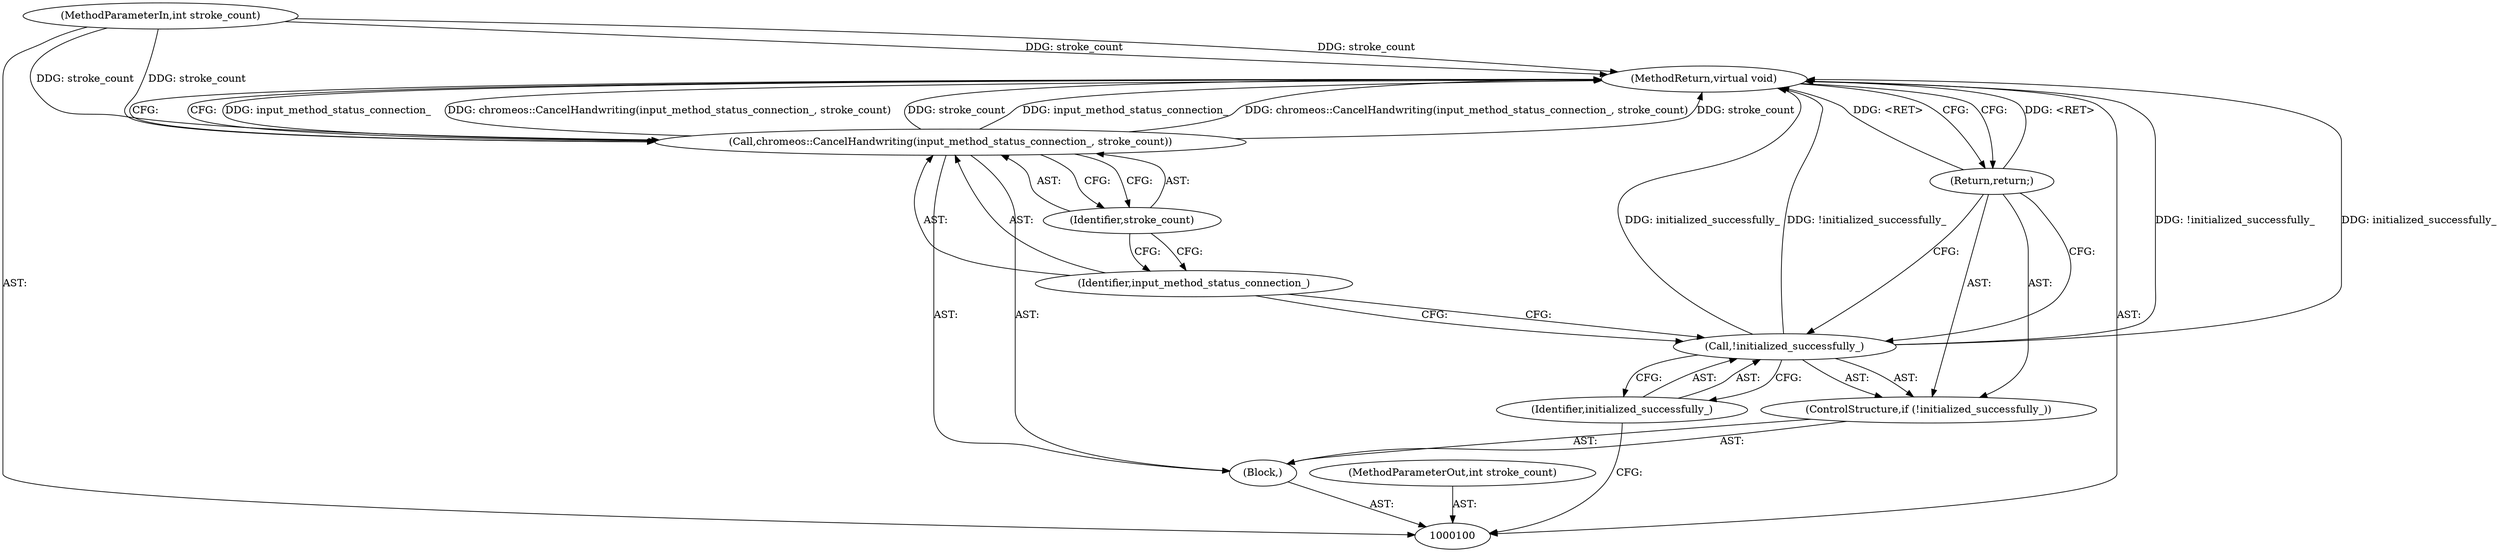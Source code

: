 digraph "1_Chrome_dc7b094a338c6c521f918f478e993f0f74bbea0d_1" {
"1000110" [label="(MethodReturn,virtual void)"];
"1000101" [label="(MethodParameterIn,int stroke_count)"];
"1000125" [label="(MethodParameterOut,int stroke_count)"];
"1000102" [label="(Block,)"];
"1000105" [label="(Identifier,initialized_successfully_)"];
"1000103" [label="(ControlStructure,if (!initialized_successfully_))"];
"1000104" [label="(Call,!initialized_successfully_)"];
"1000106" [label="(Return,return;)"];
"1000108" [label="(Identifier,input_method_status_connection_)"];
"1000107" [label="(Call,chromeos::CancelHandwriting(input_method_status_connection_, stroke_count))"];
"1000109" [label="(Identifier,stroke_count)"];
"1000110" -> "1000100"  [label="AST: "];
"1000110" -> "1000106"  [label="CFG: "];
"1000110" -> "1000107"  [label="CFG: "];
"1000106" -> "1000110"  [label="DDG: <RET>"];
"1000107" -> "1000110"  [label="DDG: input_method_status_connection_"];
"1000107" -> "1000110"  [label="DDG: chromeos::CancelHandwriting(input_method_status_connection_, stroke_count)"];
"1000107" -> "1000110"  [label="DDG: stroke_count"];
"1000104" -> "1000110"  [label="DDG: !initialized_successfully_"];
"1000104" -> "1000110"  [label="DDG: initialized_successfully_"];
"1000101" -> "1000110"  [label="DDG: stroke_count"];
"1000101" -> "1000100"  [label="AST: "];
"1000101" -> "1000110"  [label="DDG: stroke_count"];
"1000101" -> "1000107"  [label="DDG: stroke_count"];
"1000125" -> "1000100"  [label="AST: "];
"1000102" -> "1000100"  [label="AST: "];
"1000103" -> "1000102"  [label="AST: "];
"1000107" -> "1000102"  [label="AST: "];
"1000105" -> "1000104"  [label="AST: "];
"1000105" -> "1000100"  [label="CFG: "];
"1000104" -> "1000105"  [label="CFG: "];
"1000103" -> "1000102"  [label="AST: "];
"1000104" -> "1000103"  [label="AST: "];
"1000106" -> "1000103"  [label="AST: "];
"1000104" -> "1000103"  [label="AST: "];
"1000104" -> "1000105"  [label="CFG: "];
"1000105" -> "1000104"  [label="AST: "];
"1000106" -> "1000104"  [label="CFG: "];
"1000108" -> "1000104"  [label="CFG: "];
"1000104" -> "1000110"  [label="DDG: !initialized_successfully_"];
"1000104" -> "1000110"  [label="DDG: initialized_successfully_"];
"1000106" -> "1000103"  [label="AST: "];
"1000106" -> "1000104"  [label="CFG: "];
"1000110" -> "1000106"  [label="CFG: "];
"1000106" -> "1000110"  [label="DDG: <RET>"];
"1000108" -> "1000107"  [label="AST: "];
"1000108" -> "1000104"  [label="CFG: "];
"1000109" -> "1000108"  [label="CFG: "];
"1000107" -> "1000102"  [label="AST: "];
"1000107" -> "1000109"  [label="CFG: "];
"1000108" -> "1000107"  [label="AST: "];
"1000109" -> "1000107"  [label="AST: "];
"1000110" -> "1000107"  [label="CFG: "];
"1000107" -> "1000110"  [label="DDG: input_method_status_connection_"];
"1000107" -> "1000110"  [label="DDG: chromeos::CancelHandwriting(input_method_status_connection_, stroke_count)"];
"1000107" -> "1000110"  [label="DDG: stroke_count"];
"1000101" -> "1000107"  [label="DDG: stroke_count"];
"1000109" -> "1000107"  [label="AST: "];
"1000109" -> "1000108"  [label="CFG: "];
"1000107" -> "1000109"  [label="CFG: "];
}
